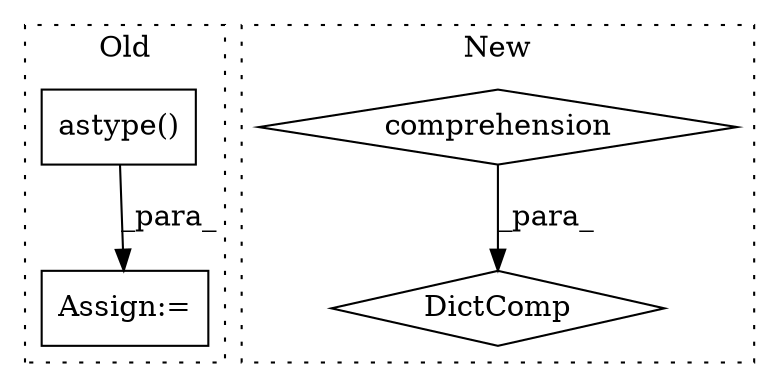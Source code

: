 digraph G {
subgraph cluster0 {
1 [label="astype()" a="75" s="22755,22810" l="38,1" shape="box"];
4 [label="Assign:=" a="68" s="22826" l="3" shape="box"];
label = "Old";
style="dotted";
}
subgraph cluster1 {
2 [label="DictComp" a="84" s="22866" l="44" shape="diamond"];
3 [label="comprehension" a="45" s="22882" l="3" shape="diamond"];
label = "New";
style="dotted";
}
1 -> 4 [label="_para_"];
3 -> 2 [label="_para_"];
}